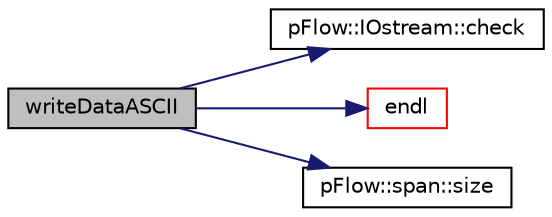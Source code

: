 digraph "writeDataASCII"
{
 // LATEX_PDF_SIZE
  edge [fontname="Helvetica",fontsize="10",labelfontname="Helvetica",labelfontsize="10"];
  node [fontname="Helvetica",fontsize="10",shape=record];
  rankdir="LR";
  Node1 [label="writeDataASCII",height=0.2,width=0.4,color="black", fillcolor="grey75", style="filled", fontcolor="black",tooltip=" "];
  Node1 -> Node2 [color="midnightblue",fontsize="10",style="solid",fontname="Helvetica"];
  Node2 [label="pFlow::IOstream::check",height=0.2,width=0.4,color="black", fillcolor="white", style="filled",URL="$classpFlow_1_1IOstream.html#a367eb3425fc4e8270e2aa961df8ac8a5",tooltip="Check IOstream status for given operation."];
  Node1 -> Node3 [color="midnightblue",fontsize="10",style="solid",fontname="Helvetica"];
  Node3 [label="endl",height=0.2,width=0.4,color="red", fillcolor="white", style="filled",URL="$namespacepFlow.html#aba8f0c455a3fdb4b05ad33a25b13b189",tooltip="Add newline and flush stream."];
  Node1 -> Node5 [color="midnightblue",fontsize="10",style="solid",fontname="Helvetica"];
  Node5 [label="pFlow::span::size",height=0.2,width=0.4,color="black", fillcolor="white", style="filled",URL="$classpFlow_1_1span.html#a29908231382cfa67191aec2c9f8bca23",tooltip="Returns the number of elements in the span."];
}
